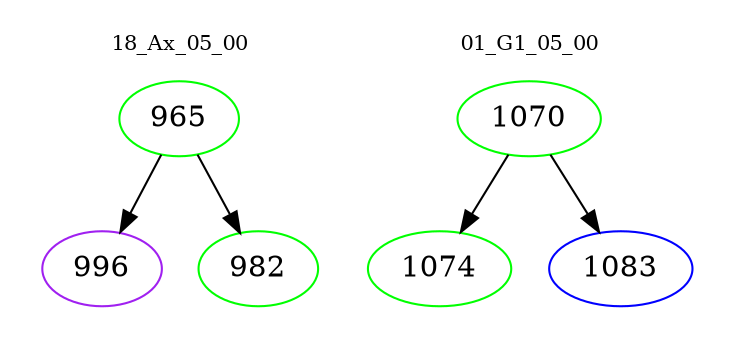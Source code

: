 digraph{
subgraph cluster_0 {
color = white
label = "18_Ax_05_00";
fontsize=10;
T0_965 [label="965", color="green"]
T0_965 -> T0_996 [color="black"]
T0_996 [label="996", color="purple"]
T0_965 -> T0_982 [color="black"]
T0_982 [label="982", color="green"]
}
subgraph cluster_1 {
color = white
label = "01_G1_05_00";
fontsize=10;
T1_1070 [label="1070", color="green"]
T1_1070 -> T1_1074 [color="black"]
T1_1074 [label="1074", color="green"]
T1_1070 -> T1_1083 [color="black"]
T1_1083 [label="1083", color="blue"]
}
}

